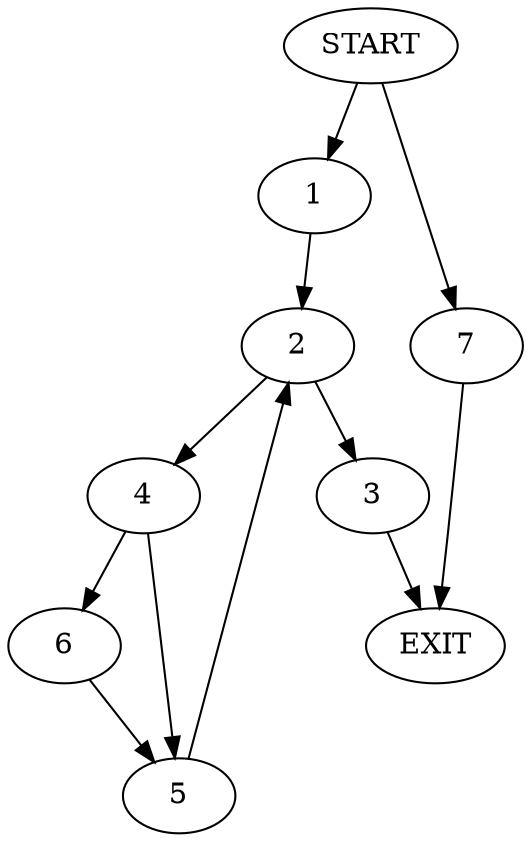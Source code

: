digraph {
0 [label="START"]
8 [label="EXIT"]
0 -> 1
1 -> 2
2 -> 3
2 -> 4
3 -> 8
4 -> 5
4 -> 6
6 -> 5
5 -> 2
0 -> 7
7 -> 8
}
